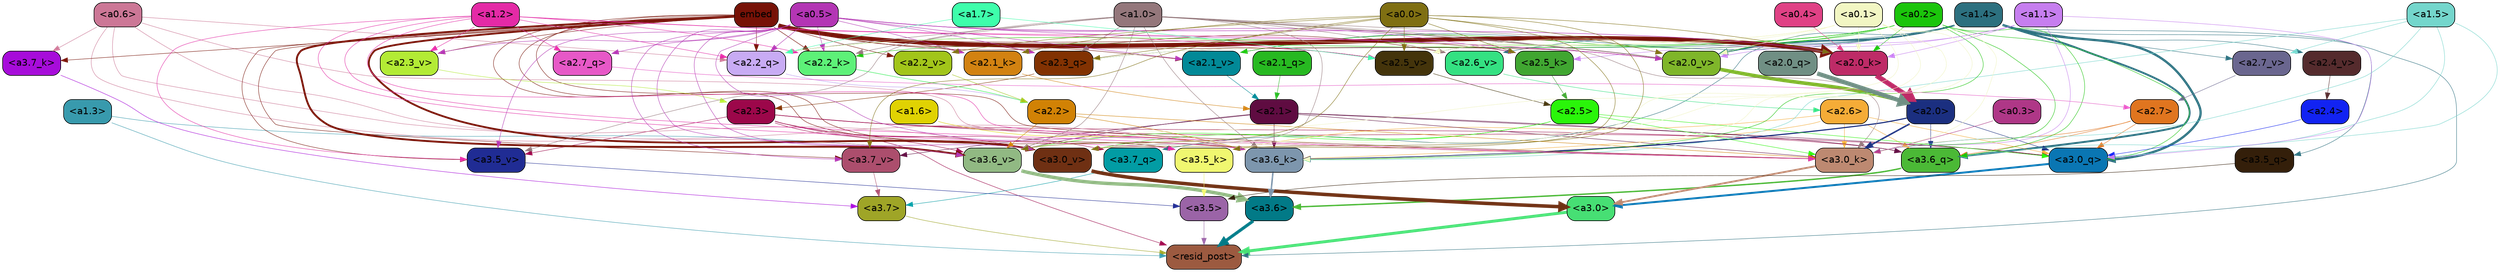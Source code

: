 strict digraph "" {
	graph [bgcolor=transparent,
		layout=dot,
		overlap=false,
		splines=true
	];
	"<a3.7>"	[color=black,
		fillcolor="#9fa527",
		fontname=Helvetica,
		shape=box,
		style="filled, rounded"];
	"<resid_post>"	[color=black,
		fillcolor="#9c5a40",
		fontname=Helvetica,
		shape=box,
		style="filled, rounded"];
	"<a3.7>" -> "<resid_post>"	[color="#9fa527",
		penwidth=0.6239100098609924];
	"<a3.6>"	[color=black,
		fillcolor="#027a87",
		fontname=Helvetica,
		shape=box,
		style="filled, rounded"];
	"<a3.6>" -> "<resid_post>"	[color="#027a87",
		penwidth=4.569062113761902];
	"<a3.5>"	[color=black,
		fillcolor="#9b64a7",
		fontname=Helvetica,
		shape=box,
		style="filled, rounded"];
	"<a3.5>" -> "<resid_post>"	[color="#9b64a7",
		penwidth=0.6];
	"<a3.0>"	[color=black,
		fillcolor="#47df74",
		fontname=Helvetica,
		shape=box,
		style="filled, rounded"];
	"<a3.0>" -> "<resid_post>"	[color="#47df74",
		penwidth=4.283544182777405];
	"<a2.3>"	[color=black,
		fillcolor="#9c074a",
		fontname=Helvetica,
		shape=box,
		style="filled, rounded"];
	"<a2.3>" -> "<resid_post>"	[color="#9c074a",
		penwidth=0.6];
	"<a3.7_q>"	[color=black,
		fillcolor="#029ca4",
		fontname=Helvetica,
		shape=box,
		style="filled, rounded"];
	"<a2.3>" -> "<a3.7_q>"	[color="#9c074a",
		penwidth=0.6];
	"<a3.6_q>"	[color=black,
		fillcolor="#4bb936",
		fontname=Helvetica,
		shape=box,
		style="filled, rounded"];
	"<a2.3>" -> "<a3.6_q>"	[color="#9c074a",
		penwidth=0.6];
	"<a3.0_q>"	[color=black,
		fillcolor="#0a76b3",
		fontname=Helvetica,
		shape=box,
		style="filled, rounded"];
	"<a2.3>" -> "<a3.0_q>"	[color="#9c074a",
		penwidth=0.6];
	"<a3.0_k>"	[color=black,
		fillcolor="#bd8971",
		fontname=Helvetica,
		shape=box,
		style="filled, rounded"];
	"<a2.3>" -> "<a3.0_k>"	[color="#9c074a",
		penwidth=0.6];
	"<a3.6_v>"	[color=black,
		fillcolor="#91b983",
		fontname=Helvetica,
		shape=box,
		style="filled, rounded"];
	"<a2.3>" -> "<a3.6_v>"	[color="#9c074a",
		penwidth=0.6];
	"<a3.5_v>"	[color=black,
		fillcolor="#202c94",
		fontname=Helvetica,
		shape=box,
		style="filled, rounded"];
	"<a2.3>" -> "<a3.5_v>"	[color="#9c074a",
		penwidth=0.6];
	"<a3.0_v>"	[color=black,
		fillcolor="#6f3013",
		fontname=Helvetica,
		shape=box,
		style="filled, rounded"];
	"<a2.3>" -> "<a3.0_v>"	[color="#9c074a",
		penwidth=0.6];
	"<a1.4>"	[color=black,
		fillcolor="#2c707f",
		fontname=Helvetica,
		shape=box,
		style="filled, rounded"];
	"<a1.4>" -> "<resid_post>"	[color="#2c707f",
		penwidth=0.6];
	"<a1.4>" -> "<a3.7_q>"	[color="#2c707f",
		penwidth=0.6];
	"<a1.4>" -> "<a3.6_q>"	[color="#2c707f",
		penwidth=2.7934007048606873];
	"<a3.5_q>"	[color=black,
		fillcolor="#341f0a",
		fontname=Helvetica,
		shape=box,
		style="filled, rounded"];
	"<a1.4>" -> "<a3.5_q>"	[color="#2c707f",
		penwidth=0.6];
	"<a1.4>" -> "<a3.0_q>"	[color="#2c707f",
		penwidth=3.340754985809326];
	"<a2.3_q>"	[color=black,
		fillcolor="#823202",
		fontname=Helvetica,
		shape=box,
		style="filled, rounded"];
	"<a1.4>" -> "<a2.3_q>"	[color="#2c707f",
		penwidth=0.6];
	"<a2.7_v>"	[color=black,
		fillcolor="#6a668f",
		fontname=Helvetica,
		shape=box,
		style="filled, rounded"];
	"<a1.4>" -> "<a2.7_v>"	[color="#2c707f",
		penwidth=0.6];
	"<a2.6_v>"	[color=black,
		fillcolor="#34e182",
		fontname=Helvetica,
		shape=box,
		style="filled, rounded"];
	"<a1.4>" -> "<a2.6_v>"	[color="#2c707f",
		penwidth=0.6];
	"<a2.5_v>"	[color=black,
		fillcolor="#44340b",
		fontname=Helvetica,
		shape=box,
		style="filled, rounded"];
	"<a1.4>" -> "<a2.5_v>"	[color="#2c707f",
		penwidth=0.6];
	"<a2.4_v>"	[color=black,
		fillcolor="#552b2d",
		fontname=Helvetica,
		shape=box,
		style="filled, rounded"];
	"<a1.4>" -> "<a2.4_v>"	[color="#2c707f",
		penwidth=0.6];
	"<a2.1_v>"	[color=black,
		fillcolor="#028997",
		fontname=Helvetica,
		shape=box,
		style="filled, rounded"];
	"<a1.4>" -> "<a2.1_v>"	[color="#2c707f",
		penwidth=0.6];
	"<a2.0_v>"	[color=black,
		fillcolor="#7fb62a",
		fontname=Helvetica,
		shape=box,
		style="filled, rounded"];
	"<a1.4>" -> "<a2.0_v>"	[color="#2c707f",
		penwidth=2.268759250640869];
	"<a1.3>"	[color=black,
		fillcolor="#389aad",
		fontname=Helvetica,
		shape=box,
		style="filled, rounded"];
	"<a1.3>" -> "<resid_post>"	[color="#389aad",
		penwidth=0.6];
	"<a1.3>" -> "<a3.6_v>"	[color="#389aad",
		penwidth=0.6];
	"<a3.7_q>" -> "<a3.7>"	[color="#029ca4",
		penwidth=0.6];
	"<a3.6_q>" -> "<a3.6>"	[color="#4bb936",
		penwidth=2.0347584784030914];
	"<a3.5_q>" -> "<a3.5>"	[color="#341f0a",
		penwidth=0.6];
	"<a3.0_q>" -> "<a3.0>"	[color="#0a76b3",
		penwidth=2.8635367155075073];
	"<a3.7_k>"	[color=black,
		fillcolor="#a70cda",
		fontname=Helvetica,
		shape=box,
		style="filled, rounded"];
	"<a3.7_k>" -> "<a3.7>"	[color="#a70cda",
		penwidth=0.6];
	"<a3.6_k>"	[color=black,
		fillcolor="#7d96ad",
		fontname=Helvetica,
		shape=box,
		style="filled, rounded"];
	"<a3.6_k>" -> "<a3.6>"	[color="#7d96ad",
		penwidth=2.1760786175727844];
	"<a3.5_k>"	[color=black,
		fillcolor="#f0f770",
		fontname=Helvetica,
		shape=box,
		style="filled, rounded"];
	"<a3.5_k>" -> "<a3.5>"	[color="#f0f770",
		penwidth=0.6];
	"<a3.0_k>" -> "<a3.0>"	[color="#bd8971",
		penwidth=2.632905662059784];
	"<a3.7_v>"	[color=black,
		fillcolor="#ac4e6d",
		fontname=Helvetica,
		shape=box,
		style="filled, rounded"];
	"<a3.7_v>" -> "<a3.7>"	[color="#ac4e6d",
		penwidth=0.6];
	"<a3.6_v>" -> "<a3.6>"	[color="#91b983",
		penwidth=4.981305837631226];
	"<a3.5_v>" -> "<a3.5>"	[color="#202c94",
		penwidth=0.6];
	"<a3.0_v>" -> "<a3.0>"	[color="#6f3013",
		penwidth=5.168330669403076];
	"<a2.7>"	[color=black,
		fillcolor="#e0751f",
		fontname=Helvetica,
		shape=box,
		style="filled, rounded"];
	"<a2.7>" -> "<a3.6_q>"	[color="#e0751f",
		penwidth=0.6];
	"<a2.7>" -> "<a3.0_q>"	[color="#e0751f",
		penwidth=0.6];
	"<a2.7>" -> "<a3.0_k>"	[color="#e0751f",
		penwidth=0.6];
	"<a2.6>"	[color=black,
		fillcolor="#f5ac37",
		fontname=Helvetica,
		shape=box,
		style="filled, rounded"];
	"<a2.6>" -> "<a3.6_q>"	[color="#f5ac37",
		penwidth=0.6];
	"<a2.6>" -> "<a3.0_q>"	[color="#f5ac37",
		penwidth=0.6];
	"<a2.6>" -> "<a3.6_k>"	[color="#f5ac37",
		penwidth=0.6];
	"<a2.6>" -> "<a3.5_k>"	[color="#f5ac37",
		penwidth=0.6];
	"<a2.6>" -> "<a3.0_k>"	[color="#f5ac37",
		penwidth=0.6];
	"<a2.1>"	[color=black,
		fillcolor="#5f0c41",
		fontname=Helvetica,
		shape=box,
		style="filled, rounded"];
	"<a2.1>" -> "<a3.6_q>"	[color="#5f0c41",
		penwidth=0.6];
	"<a2.1>" -> "<a3.0_q>"	[color="#5f0c41",
		penwidth=0.6];
	"<a2.1>" -> "<a3.6_k>"	[color="#5f0c41",
		penwidth=0.6];
	"<a2.1>" -> "<a3.0_k>"	[color="#5f0c41",
		penwidth=0.6];
	"<a2.1>" -> "<a3.7_v>"	[color="#5f0c41",
		penwidth=0.6];
	"<a2.1>" -> "<a3.6_v>"	[color="#5f0c41",
		penwidth=0.6];
	"<a2.0>"	[color=black,
		fillcolor="#1b2f80",
		fontname=Helvetica,
		shape=box,
		style="filled, rounded"];
	"<a2.0>" -> "<a3.6_q>"	[color="#1b2f80",
		penwidth=0.6];
	"<a2.0>" -> "<a3.0_q>"	[color="#1b2f80",
		penwidth=0.6];
	"<a2.0>" -> "<a3.6_k>"	[color="#1b2f80",
		penwidth=1.6382827460765839];
	"<a2.0>" -> "<a3.0_k>"	[color="#1b2f80",
		penwidth=2.161143198609352];
	"<a1.5>"	[color=black,
		fillcolor="#74d6cc",
		fontname=Helvetica,
		shape=box,
		style="filled, rounded"];
	"<a1.5>" -> "<a3.6_q>"	[color="#74d6cc",
		penwidth=0.6];
	"<a1.5>" -> "<a3.0_q>"	[color="#74d6cc",
		penwidth=0.6];
	"<a1.5>" -> "<a3.6_k>"	[color="#74d6cc",
		penwidth=0.6];
	"<a1.5>" -> "<a3.0_k>"	[color="#74d6cc",
		penwidth=0.6];
	"<a1.5>" -> "<a2.7_v>"	[color="#74d6cc",
		penwidth=0.6];
	"<a0.2>"	[color=black,
		fillcolor="#1bc50b",
		fontname=Helvetica,
		shape=box,
		style="filled, rounded"];
	"<a0.2>" -> "<a3.6_q>"	[color="#1bc50b",
		penwidth=0.6];
	"<a0.2>" -> "<a3.0_q>"	[color="#1bc50b",
		penwidth=0.6];
	"<a0.2>" -> "<a3.6_k>"	[color="#1bc50b",
		penwidth=0.6];
	"<a0.2>" -> "<a3.0_k>"	[color="#1bc50b",
		penwidth=0.6];
	"<a2.2_q>"	[color=black,
		fillcolor="#c8abf4",
		fontname=Helvetica,
		shape=box,
		style="filled, rounded"];
	"<a0.2>" -> "<a2.2_q>"	[color="#1bc50b",
		penwidth=0.6];
	"<a2.2_k>"	[color=black,
		fillcolor="#5df178",
		fontname=Helvetica,
		shape=box,
		style="filled, rounded"];
	"<a0.2>" -> "<a2.2_k>"	[color="#1bc50b",
		penwidth=0.6];
	"<a2.0_k>"	[color=black,
		fillcolor="#be2b67",
		fontname=Helvetica,
		shape=box,
		style="filled, rounded"];
	"<a0.2>" -> "<a2.0_k>"	[color="#1bc50b",
		penwidth=0.6];
	"<a0.2>" -> "<a2.1_v>"	[color="#1bc50b",
		penwidth=0.6];
	"<a0.2>" -> "<a2.0_v>"	[color="#1bc50b",
		penwidth=0.6];
	"<a2.5>"	[color=black,
		fillcolor="#2af50a",
		fontname=Helvetica,
		shape=box,
		style="filled, rounded"];
	"<a2.5>" -> "<a3.0_q>"	[color="#2af50a",
		penwidth=0.6];
	"<a2.5>" -> "<a3.0_k>"	[color="#2af50a",
		penwidth=0.6];
	"<a2.5>" -> "<a3.6_v>"	[color="#2af50a",
		penwidth=0.6];
	"<a2.5>" -> "<a3.0_v>"	[color="#2af50a",
		penwidth=0.6];
	"<a2.4>"	[color=black,
		fillcolor="#1223f2",
		fontname=Helvetica,
		shape=box,
		style="filled, rounded"];
	"<a2.4>" -> "<a3.0_q>"	[color="#1223f2",
		penwidth=0.6];
	"<a1.1>"	[color=black,
		fillcolor="#c67eef",
		fontname=Helvetica,
		shape=box,
		style="filled, rounded"];
	"<a1.1>" -> "<a3.0_q>"	[color="#c67eef",
		penwidth=0.6];
	"<a1.1>" -> "<a3.0_k>"	[color="#c67eef",
		penwidth=0.6];
	"<a2.5_k>"	[color=black,
		fillcolor="#40a631",
		fontname=Helvetica,
		shape=box,
		style="filled, rounded"];
	"<a1.1>" -> "<a2.5_k>"	[color="#c67eef",
		penwidth=0.6];
	"<a1.1>" -> "<a2.0_k>"	[color="#c67eef",
		penwidth=0.6];
	"<a1.1>" -> "<a2.0_v>"	[color="#c67eef",
		penwidth=0.6];
	"<a0.6>"	[color=black,
		fillcolor="#cc7796",
		fontname=Helvetica,
		shape=box,
		style="filled, rounded"];
	"<a0.6>" -> "<a3.7_k>"	[color="#cc7796",
		penwidth=0.6];
	"<a0.6>" -> "<a3.6_k>"	[color="#cc7796",
		penwidth=0.6];
	"<a0.6>" -> "<a3.0_k>"	[color="#cc7796",
		penwidth=0.6];
	"<a0.6>" -> "<a3.6_v>"	[color="#cc7796",
		penwidth=0.6];
	"<a0.6>" -> "<a3.0_v>"	[color="#cc7796",
		penwidth=0.6];
	"<a0.6>" -> "<a2.2_q>"	[color="#cc7796",
		penwidth=0.6];
	embed	[color=black,
		fillcolor="#771207",
		fontname=Helvetica,
		shape=box,
		style="filled, rounded"];
	embed -> "<a3.7_k>"	[color="#771207",
		penwidth=0.6];
	embed -> "<a3.6_k>"	[color="#771207",
		penwidth=0.6];
	embed -> "<a3.5_k>"	[color="#771207",
		penwidth=0.6];
	embed -> "<a3.0_k>"	[color="#771207",
		penwidth=0.6];
	embed -> "<a3.7_v>"	[color="#771207",
		penwidth=0.6];
	embed -> "<a3.6_v>"	[color="#771207",
		penwidth=2.7825746536254883];
	embed -> "<a3.5_v>"	[color="#771207",
		penwidth=0.6];
	embed -> "<a3.0_v>"	[color="#771207",
		penwidth=2.6950180530548096];
	embed -> "<a2.3_q>"	[color="#771207",
		penwidth=0.6];
	embed -> "<a2.2_q>"	[color="#771207",
		penwidth=0.6];
	embed -> "<a2.5_k>"	[color="#771207",
		penwidth=0.6];
	embed -> "<a2.2_k>"	[color="#771207",
		penwidth=0.6698317527770996];
	"<a2.1_k>"	[color=black,
		fillcolor="#d28211",
		fontname=Helvetica,
		shape=box,
		style="filled, rounded"];
	embed -> "<a2.1_k>"	[color="#771207",
		penwidth=0.6];
	embed -> "<a2.0_k>"	[color="#771207",
		penwidth=6.12570995092392];
	embed -> "<a2.6_v>"	[color="#771207",
		penwidth=0.6];
	embed -> "<a2.5_v>"	[color="#771207",
		penwidth=0.6];
	"<a2.3_v>"	[color=black,
		fillcolor="#b3eb35",
		fontname=Helvetica,
		shape=box,
		style="filled, rounded"];
	embed -> "<a2.3_v>"	[color="#771207",
		penwidth=0.6];
	"<a2.2_v>"	[color=black,
		fillcolor="#a2c51a",
		fontname=Helvetica,
		shape=box,
		style="filled, rounded"];
	embed -> "<a2.2_v>"	[color="#771207",
		penwidth=0.6];
	embed -> "<a2.1_v>"	[color="#771207",
		penwidth=0.6];
	embed -> "<a2.0_v>"	[color="#771207",
		penwidth=0.6];
	"<a2.2>"	[color=black,
		fillcolor="#d18205",
		fontname=Helvetica,
		shape=box,
		style="filled, rounded"];
	"<a2.2>" -> "<a3.6_k>"	[color="#d18205",
		penwidth=0.6];
	"<a2.2>" -> "<a3.0_k>"	[color="#d18205",
		penwidth=0.6];
	"<a2.2>" -> "<a3.6_v>"	[color="#d18205",
		penwidth=0.6];
	"<a1.6>"	[color=black,
		fillcolor="#e0d203",
		fontname=Helvetica,
		shape=box,
		style="filled, rounded"];
	"<a1.6>" -> "<a3.6_k>"	[color="#e0d203",
		penwidth=0.6];
	"<a1.2>"	[color=black,
		fillcolor="#e42aa6",
		fontname=Helvetica,
		shape=box,
		style="filled, rounded"];
	"<a1.2>" -> "<a3.6_k>"	[color="#e42aa6",
		penwidth=0.6];
	"<a1.2>" -> "<a3.5_k>"	[color="#e42aa6",
		penwidth=0.6];
	"<a1.2>" -> "<a3.0_k>"	[color="#e42aa6",
		penwidth=0.6];
	"<a1.2>" -> "<a3.5_v>"	[color="#e42aa6",
		penwidth=0.6];
	"<a2.7_q>"	[color=black,
		fillcolor="#e758c7",
		fontname=Helvetica,
		shape=box,
		style="filled, rounded"];
	"<a1.2>" -> "<a2.7_q>"	[color="#e42aa6",
		penwidth=0.6];
	"<a1.2>" -> "<a2.2_q>"	[color="#e42aa6",
		penwidth=0.6];
	"<a1.2>" -> "<a2.2_k>"	[color="#e42aa6",
		penwidth=0.6];
	"<a1.2>" -> "<a2.5_v>"	[color="#e42aa6",
		penwidth=0.6];
	"<a1.2>" -> "<a2.3_v>"	[color="#e42aa6",
		penwidth=0.6];
	"<a1.2>" -> "<a2.0_v>"	[color="#e42aa6",
		penwidth=0.6];
	"<a1.0>"	[color=black,
		fillcolor="#94777b",
		fontname=Helvetica,
		shape=box,
		style="filled, rounded"];
	"<a1.0>" -> "<a3.6_k>"	[color="#94777b",
		penwidth=0.6];
	"<a1.0>" -> "<a3.0_k>"	[color="#94777b",
		penwidth=0.6];
	"<a1.0>" -> "<a3.6_v>"	[color="#94777b",
		penwidth=0.6];
	"<a1.0>" -> "<a3.5_v>"	[color="#94777b",
		penwidth=0.6];
	"<a1.0>" -> "<a3.0_v>"	[color="#94777b",
		penwidth=0.6];
	"<a1.0>" -> "<a2.3_q>"	[color="#94777b",
		penwidth=0.6];
	"<a1.0>" -> "<a2.2_q>"	[color="#94777b",
		penwidth=0.6];
	"<a1.0>" -> "<a2.2_k>"	[color="#94777b",
		penwidth=0.6];
	"<a1.0>" -> "<a2.0_k>"	[color="#94777b",
		penwidth=0.6];
	"<a1.0>" -> "<a2.6_v>"	[color="#94777b",
		penwidth=0.6];
	"<a1.0>" -> "<a2.0_v>"	[color="#94777b",
		penwidth=1.2213096618652344];
	"<a0.5>"	[color=black,
		fillcolor="#b335b4",
		fontname=Helvetica,
		shape=box,
		style="filled, rounded"];
	"<a0.5>" -> "<a3.6_k>"	[color="#b335b4",
		penwidth=0.6];
	"<a0.5>" -> "<a3.7_v>"	[color="#b335b4",
		penwidth=0.6];
	"<a0.5>" -> "<a3.6_v>"	[color="#b335b4",
		penwidth=0.6];
	"<a0.5>" -> "<a3.5_v>"	[color="#b335b4",
		penwidth=0.6];
	"<a0.5>" -> "<a3.0_v>"	[color="#b335b4",
		penwidth=0.6];
	"<a0.5>" -> "<a2.7_q>"	[color="#b335b4",
		penwidth=0.6];
	"<a0.5>" -> "<a2.3_q>"	[color="#b335b4",
		penwidth=0.6];
	"<a0.5>" -> "<a2.2_q>"	[color="#b335b4",
		penwidth=0.6];
	"<a0.5>" -> "<a2.5_k>"	[color="#b335b4",
		penwidth=0.6];
	"<a0.5>" -> "<a2.2_k>"	[color="#b335b4",
		penwidth=0.6];
	"<a0.5>" -> "<a2.1_k>"	[color="#b335b4",
		penwidth=0.6];
	"<a0.5>" -> "<a2.0_k>"	[color="#b335b4",
		penwidth=0.6900839805603027];
	"<a0.5>" -> "<a2.3_v>"	[color="#b335b4",
		penwidth=0.6];
	"<a0.5>" -> "<a2.1_v>"	[color="#b335b4",
		penwidth=0.6];
	"<a0.5>" -> "<a2.0_v>"	[color="#b335b4",
		penwidth=0.6];
	"<a0.1>"	[color=black,
		fillcolor="#f2f6c3",
		fontname=Helvetica,
		shape=box,
		style="filled, rounded"];
	"<a0.1>" -> "<a3.6_k>"	[color="#f2f6c3",
		penwidth=0.6];
	"<a0.1>" -> "<a3.5_k>"	[color="#f2f6c3",
		penwidth=0.6];
	"<a0.1>" -> "<a3.0_k>"	[color="#f2f6c3",
		penwidth=0.6];
	"<a0.1>" -> "<a3.6_v>"	[color="#f2f6c3",
		penwidth=0.6];
	"<a0.1>" -> "<a3.0_v>"	[color="#f2f6c3",
		penwidth=0.6];
	"<a0.1>" -> "<a2.3_q>"	[color="#f2f6c3",
		penwidth=0.6];
	"<a0.1>" -> "<a2.2_q>"	[color="#f2f6c3",
		penwidth=0.6];
	"<a0.1>" -> "<a2.0_k>"	[color="#f2f6c3",
		penwidth=0.6];
	"<a0.1>" -> "<a2.5_v>"	[color="#f2f6c3",
		penwidth=0.6];
	"<a0.1>" -> "<a2.0_v>"	[color="#f2f6c3",
		penwidth=0.6];
	"<a0.0>"	[color=black,
		fillcolor="#7f6f12",
		fontname=Helvetica,
		shape=box,
		style="filled, rounded"];
	"<a0.0>" -> "<a3.5_k>"	[color="#7f6f12",
		penwidth=0.6];
	"<a0.0>" -> "<a3.7_v>"	[color="#7f6f12",
		penwidth=0.6];
	"<a0.0>" -> "<a3.6_v>"	[color="#7f6f12",
		penwidth=0.6];
	"<a0.0>" -> "<a3.0_v>"	[color="#7f6f12",
		penwidth=0.6];
	"<a0.0>" -> "<a2.3_q>"	[color="#7f6f12",
		penwidth=0.6];
	"<a0.0>" -> "<a2.5_k>"	[color="#7f6f12",
		penwidth=0.6];
	"<a0.0>" -> "<a2.1_k>"	[color="#7f6f12",
		penwidth=0.6];
	"<a0.0>" -> "<a2.0_k>"	[color="#7f6f12",
		penwidth=0.6];
	"<a0.0>" -> "<a2.5_v>"	[color="#7f6f12",
		penwidth=0.6];
	"<a0.0>" -> "<a2.2_v>"	[color="#7f6f12",
		penwidth=0.6];
	"<a0.0>" -> "<a2.0_v>"	[color="#7f6f12",
		penwidth=0.6];
	"<a0.3>"	[color=black,
		fillcolor="#af3787",
		fontname=Helvetica,
		shape=box,
		style="filled, rounded"];
	"<a0.3>" -> "<a3.0_k>"	[color="#af3787",
		penwidth=0.6];
	"<a2.7_q>" -> "<a2.7>"	[color="#e758c7",
		penwidth=0.6];
	"<a2.3_q>" -> "<a2.3>"	[color="#823202",
		penwidth=0.6];
	"<a2.2_q>" -> "<a2.2>"	[color="#c8abf4",
		penwidth=0.7553567886352539];
	"<a2.1_q>"	[color=black,
		fillcolor="#27b921",
		fontname=Helvetica,
		shape=box,
		style="filled, rounded"];
	"<a2.1_q>" -> "<a2.1>"	[color="#27b921",
		penwidth=0.6];
	"<a2.0_q>"	[color=black,
		fillcolor="#708f84",
		fontname=Helvetica,
		shape=box,
		style="filled, rounded"];
	"<a2.0_q>" -> "<a2.0>"	[color="#708f84",
		penwidth=6.256794691085815];
	"<a2.5_k>" -> "<a2.5>"	[color="#40a631",
		penwidth=0.6];
	"<a2.2_k>" -> "<a2.2>"	[color="#5df178",
		penwidth=0.8854708671569824];
	"<a2.1_k>" -> "<a2.1>"	[color="#d28211",
		penwidth=0.6];
	"<a2.0_k>" -> "<a2.0>"	[color="#be2b67",
		penwidth=7.231504917144775];
	"<a2.7_v>" -> "<a2.7>"	[color="#6a668f",
		penwidth=0.6];
	"<a2.6_v>" -> "<a2.6>"	[color="#34e182",
		penwidth=0.6];
	"<a2.5_v>" -> "<a2.5>"	[color="#44340b",
		penwidth=0.6];
	"<a2.4_v>" -> "<a2.4>"	[color="#552b2d",
		penwidth=0.6];
	"<a2.3_v>" -> "<a2.3>"	[color="#b3eb35",
		penwidth=0.6];
	"<a2.2_v>" -> "<a2.2>"	[color="#a2c51a",
		penwidth=0.6];
	"<a2.1_v>" -> "<a2.1>"	[color="#028997",
		penwidth=0.6];
	"<a2.0_v>" -> "<a2.0>"	[color="#7fb62a",
		penwidth=5.231471925973892];
	"<a1.7>"	[color=black,
		fillcolor="#3efeab",
		fontname=Helvetica,
		shape=box,
		style="filled, rounded"];
	"<a1.7>" -> "<a2.2_q>"	[color="#3efeab",
		penwidth=0.6];
	"<a1.7>" -> "<a2.5_v>"	[color="#3efeab",
		penwidth=0.6];
	"<a0.4>"	[color=black,
		fillcolor="#e04185",
		fontname=Helvetica,
		shape=box,
		style="filled, rounded"];
	"<a0.4>" -> "<a2.0_k>"	[color="#e04185",
		penwidth=0.6];
}
